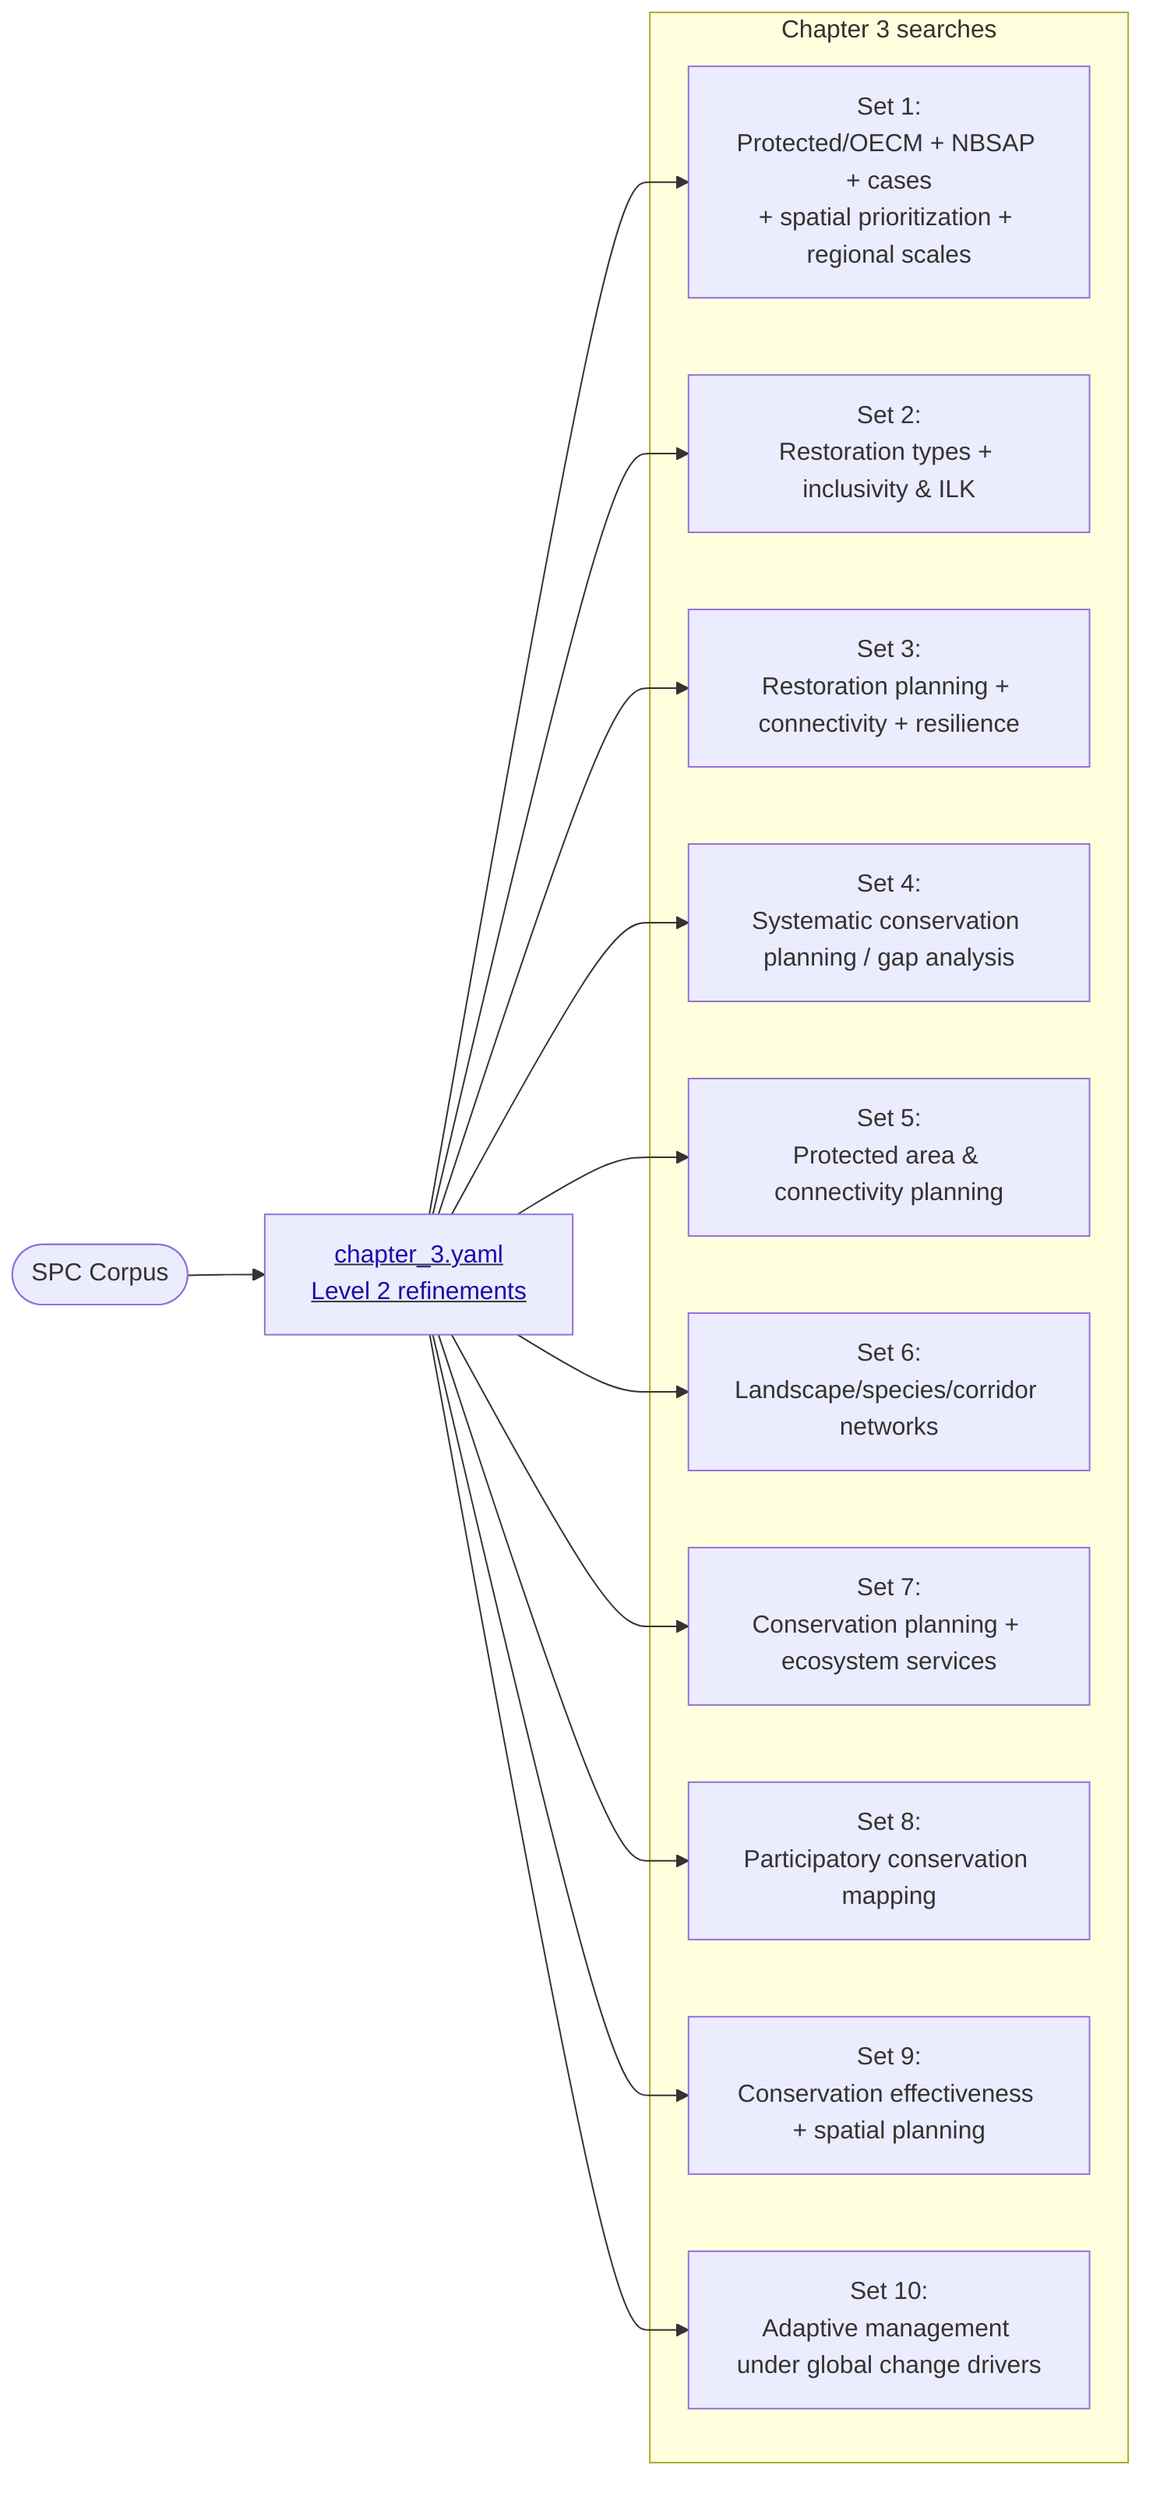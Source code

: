 %%{init: {'flowchart': {'htmlLabels': true}}}%%
flowchart LR
    Start([SPC Corpus]) --> Ch3["<u><span style='color:#1a0dab;'>chapter_3.yaml<br/>Level 2 refinements</span></u>"]
    click Ch3 "./input/search_terms/chapter_3.yaml" "Open chapter_3.yaml"

    subgraph Chapter3Sets["Chapter 3 searches"]
        direction TB
        C3_1["Set 1:<br/>Protected/OECM + NBSAP + cases<br/>+ spatial prioritization + regional scales"]
        C3_2["Set 2:<br/>Restoration types + inclusivity & ILK"]
        C3_3["Set 3:<br/>Restoration planning + connectivity + resilience"]
        C3_4["Set 4:<br/>Systematic conservation planning / gap analysis"]
        C3_5["Set 5:<br/>Protected area & connectivity planning"]
        C3_6["Set 6:<br/>Landscape/species/corridor networks"]
        C3_7["Set 7:<br/>Conservation planning + ecosystem services"]
        C3_8["Set 8:<br/>Participatory conservation mapping"]
        C3_9["Set 9:<br/>Conservation effectiveness + spatial planning"]
        C3_10["Set 10:<br/>Adaptive management under global change drivers"]
    end
    Ch3 --> C3_1
    Ch3 --> C3_2
    Ch3 --> C3_3
    Ch3 --> C3_4
    Ch3 --> C3_5
    Ch3 --> C3_6
    Ch3 --> C3_7
    Ch3 --> C3_8
    Ch3 --> C3_9
    Ch3 --> C3_10